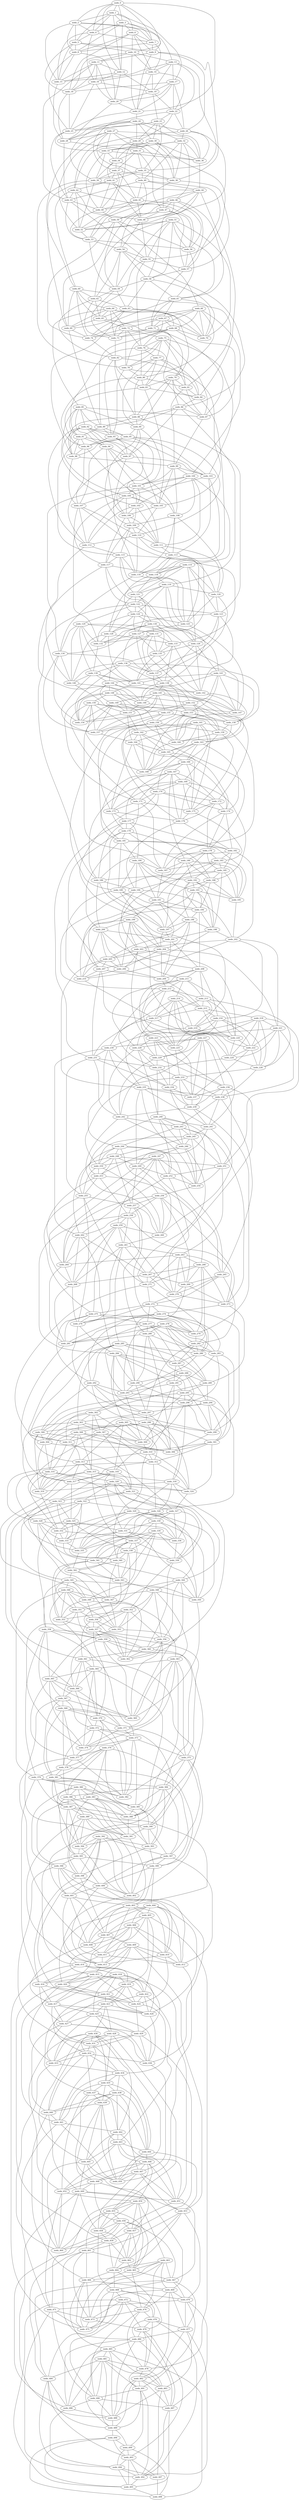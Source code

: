graph gen_BarabasiAlbert_500 {
 nodo_0;
 nodo_1;
 nodo_2;
 nodo_3;
 nodo_4;
 nodo_5;
 nodo_6;
 nodo_7;
 nodo_8;
 nodo_9;
 nodo_10;
 nodo_11;
 nodo_12;
 nodo_13;
 nodo_14;
 nodo_15;
 nodo_16;
 nodo_17;
 nodo_18;
 nodo_19;
 nodo_20;
 nodo_21;
 nodo_22;
 nodo_23;
 nodo_24;
 nodo_25;
 nodo_26;
 nodo_27;
 nodo_28;
 nodo_29;
 nodo_30;
 nodo_31;
 nodo_32;
 nodo_33;
 nodo_34;
 nodo_35;
 nodo_36;
 nodo_37;
 nodo_38;
 nodo_39;
 nodo_40;
 nodo_41;
 nodo_42;
 nodo_43;
 nodo_44;
 nodo_45;
 nodo_46;
 nodo_47;
 nodo_48;
 nodo_49;
 nodo_50;
 nodo_51;
 nodo_52;
 nodo_53;
 nodo_54;
 nodo_55;
 nodo_56;
 nodo_57;
 nodo_58;
 nodo_59;
 nodo_60;
 nodo_61;
 nodo_62;
 nodo_63;
 nodo_64;
 nodo_65;
 nodo_66;
 nodo_67;
 nodo_68;
 nodo_69;
 nodo_70;
 nodo_71;
 nodo_72;
 nodo_73;
 nodo_74;
 nodo_75;
 nodo_76;
 nodo_77;
 nodo_78;
 nodo_79;
 nodo_80;
 nodo_81;
 nodo_82;
 nodo_83;
 nodo_84;
 nodo_85;
 nodo_86;
 nodo_87;
 nodo_88;
 nodo_89;
 nodo_90;
 nodo_91;
 nodo_92;
 nodo_93;
 nodo_94;
 nodo_95;
 nodo_96;
 nodo_97;
 nodo_98;
 nodo_99;
 nodo_100;
 nodo_101;
 nodo_102;
 nodo_103;
 nodo_104;
 nodo_105;
 nodo_106;
 nodo_107;
 nodo_108;
 nodo_109;
 nodo_110;
 nodo_111;
 nodo_112;
 nodo_113;
 nodo_114;
 nodo_115;
 nodo_116;
 nodo_117;
 nodo_118;
 nodo_119;
 nodo_120;
 nodo_121;
 nodo_122;
 nodo_123;
 nodo_124;
 nodo_125;
 nodo_126;
 nodo_127;
 nodo_128;
 nodo_129;
 nodo_130;
 nodo_131;
 nodo_132;
 nodo_133;
 nodo_134;
 nodo_135;
 nodo_136;
 nodo_137;
 nodo_138;
 nodo_139;
 nodo_140;
 nodo_141;
 nodo_142;
 nodo_143;
 nodo_144;
 nodo_145;
 nodo_146;
 nodo_147;
 nodo_148;
 nodo_149;
 nodo_150;
 nodo_151;
 nodo_152;
 nodo_153;
 nodo_154;
 nodo_155;
 nodo_156;
 nodo_157;
 nodo_158;
 nodo_159;
 nodo_160;
 nodo_161;
 nodo_162;
 nodo_163;
 nodo_164;
 nodo_165;
 nodo_166;
 nodo_167;
 nodo_168;
 nodo_169;
 nodo_170;
 nodo_171;
 nodo_172;
 nodo_173;
 nodo_174;
 nodo_175;
 nodo_176;
 nodo_177;
 nodo_178;
 nodo_179;
 nodo_180;
 nodo_181;
 nodo_182;
 nodo_183;
 nodo_184;
 nodo_185;
 nodo_186;
 nodo_187;
 nodo_188;
 nodo_189;
 nodo_190;
 nodo_191;
 nodo_192;
 nodo_193;
 nodo_194;
 nodo_195;
 nodo_196;
 nodo_197;
 nodo_198;
 nodo_199;
 nodo_200;
 nodo_201;
 nodo_202;
 nodo_203;
 nodo_204;
 nodo_205;
 nodo_206;
 nodo_207;
 nodo_208;
 nodo_209;
 nodo_210;
 nodo_211;
 nodo_212;
 nodo_213;
 nodo_214;
 nodo_215;
 nodo_216;
 nodo_217;
 nodo_218;
 nodo_219;
 nodo_220;
 nodo_221;
 nodo_222;
 nodo_223;
 nodo_224;
 nodo_225;
 nodo_226;
 nodo_227;
 nodo_228;
 nodo_229;
 nodo_230;
 nodo_231;
 nodo_232;
 nodo_233;
 nodo_234;
 nodo_235;
 nodo_236;
 nodo_237;
 nodo_238;
 nodo_239;
 nodo_240;
 nodo_241;
 nodo_242;
 nodo_243;
 nodo_244;
 nodo_245;
 nodo_246;
 nodo_247;
 nodo_248;
 nodo_249;
 nodo_250;
 nodo_251;
 nodo_252;
 nodo_253;
 nodo_254;
 nodo_255;
 nodo_256;
 nodo_257;
 nodo_258;
 nodo_259;
 nodo_260;
 nodo_261;
 nodo_262;
 nodo_263;
 nodo_264;
 nodo_265;
 nodo_266;
 nodo_267;
 nodo_268;
 nodo_269;
 nodo_270;
 nodo_271;
 nodo_272;
 nodo_273;
 nodo_274;
 nodo_275;
 nodo_276;
 nodo_277;
 nodo_278;
 nodo_279;
 nodo_280;
 nodo_281;
 nodo_282;
 nodo_283;
 nodo_284;
 nodo_285;
 nodo_286;
 nodo_287;
 nodo_288;
 nodo_289;
 nodo_290;
 nodo_291;
 nodo_292;
 nodo_293;
 nodo_294;
 nodo_295;
 nodo_296;
 nodo_297;
 nodo_298;
 nodo_299;
 nodo_300;
 nodo_301;
 nodo_302;
 nodo_303;
 nodo_304;
 nodo_305;
 nodo_306;
 nodo_307;
 nodo_308;
 nodo_309;
 nodo_310;
 nodo_311;
 nodo_312;
 nodo_313;
 nodo_314;
 nodo_315;
 nodo_316;
 nodo_317;
 nodo_318;
 nodo_319;
 nodo_320;
 nodo_321;
 nodo_322;
 nodo_323;
 nodo_324;
 nodo_325;
 nodo_326;
 nodo_327;
 nodo_328;
 nodo_329;
 nodo_330;
 nodo_331;
 nodo_332;
 nodo_333;
 nodo_334;
 nodo_335;
 nodo_336;
 nodo_337;
 nodo_338;
 nodo_339;
 nodo_340;
 nodo_341;
 nodo_342;
 nodo_343;
 nodo_344;
 nodo_345;
 nodo_346;
 nodo_347;
 nodo_348;
 nodo_349;
 nodo_350;
 nodo_351;
 nodo_352;
 nodo_353;
 nodo_354;
 nodo_355;
 nodo_356;
 nodo_357;
 nodo_358;
 nodo_359;
 nodo_360;
 nodo_361;
 nodo_362;
 nodo_363;
 nodo_364;
 nodo_365;
 nodo_366;
 nodo_367;
 nodo_368;
 nodo_369;
 nodo_370;
 nodo_371;
 nodo_372;
 nodo_373;
 nodo_374;
 nodo_375;
 nodo_376;
 nodo_377;
 nodo_378;
 nodo_379;
 nodo_380;
 nodo_381;
 nodo_382;
 nodo_383;
 nodo_384;
 nodo_385;
 nodo_386;
 nodo_387;
 nodo_388;
 nodo_389;
 nodo_390;
 nodo_391;
 nodo_392;
 nodo_393;
 nodo_394;
 nodo_395;
 nodo_396;
 nodo_397;
 nodo_398;
 nodo_399;
 nodo_400;
 nodo_401;
 nodo_402;
 nodo_403;
 nodo_404;
 nodo_405;
 nodo_406;
 nodo_407;
 nodo_408;
 nodo_409;
 nodo_410;
 nodo_411;
 nodo_412;
 nodo_413;
 nodo_414;
 nodo_415;
 nodo_416;
 nodo_417;
 nodo_418;
 nodo_419;
 nodo_420;
 nodo_421;
 nodo_422;
 nodo_423;
 nodo_424;
 nodo_425;
 nodo_426;
 nodo_427;
 nodo_428;
 nodo_429;
 nodo_430;
 nodo_431;
 nodo_432;
 nodo_433;
 nodo_434;
 nodo_435;
 nodo_436;
 nodo_437;
 nodo_438;
 nodo_439;
 nodo_440;
 nodo_441;
 nodo_442;
 nodo_443;
 nodo_444;
 nodo_445;
 nodo_446;
 nodo_447;
 nodo_448;
 nodo_449;
 nodo_450;
 nodo_451;
 nodo_452;
 nodo_453;
 nodo_454;
 nodo_455;
 nodo_456;
 nodo_457;
 nodo_458;
 nodo_459;
 nodo_460;
 nodo_461;
 nodo_462;
 nodo_463;
 nodo_464;
 nodo_465;
 nodo_466;
 nodo_467;
 nodo_468;
 nodo_469;
 nodo_470;
 nodo_471;
 nodo_472;
 nodo_473;
 nodo_474;
 nodo_475;
 nodo_476;
 nodo_477;
 nodo_478;
 nodo_479;
 nodo_480;
 nodo_481;
 nodo_482;
 nodo_483;
 nodo_484;
 nodo_485;
 nodo_486;
 nodo_487;
 nodo_488;
 nodo_489;
 nodo_490;
 nodo_491;
 nodo_492;
 nodo_493;
 nodo_494;
 nodo_495;
 nodo_496;
 nodo_497;
 nodo_498;
 nodo_499;
  nodo_294 -- nodo_326;
  nodo_256 -- nodo_269;
  nodo_368 -- nodo_370;
  nodo_433 -- nodo_460;
  nodo_368 -- nodo_371;
  nodo_256 -- nodo_264;
  nodo_312 -- nodo_317;
  nodo_27 -- nodo_52;
  nodo_256 -- nodo_260;
  nodo_368 -- nodo_377;
  nodo_368 -- nodo_378;
  nodo_84 -- nodo_86;
  nodo_39 -- nodo_44;
  nodo_144 -- nodo_154;
  nodo_200 -- nodo_201;
  nodo_160 -- nodo_168;
  nodo_200 -- nodo_205;
  nodo_200 -- nodo_206;
  nodo_200 -- nodo_208;
  nodo_368 -- nodo_381;
  nodo_424 -- nodo_429;
  nodo_27 -- nodo_60;
  nodo_256 -- nodo_273;
  nodo_144 -- nodo_163;
  nodo_408 -- nodo_417;
  nodo_408 -- nodo_411;
  nodo_27 -- nodo_33;
  nodo_294 -- nodo_300;
  nodo_27 -- nodo_36;
  nodo_153 -- nodo_181;
  nodo_294 -- nodo_301;
  nodo_135 -- nodo_136;
  nodo_496 -- nodo_498;
  nodo_496 -- nodo_499;
  nodo_496 -- nodo_493;
  nodo_496 -- nodo_495;
  nodo_424 -- nodo_434;
  nodo_27 -- nodo_29;
  nodo_27 -- nodo_28;
  nodo_272 -- nodo_277;
  nodo_272 -- nodo_275;
  nodo_272 -- nodo_276;
  nodo_272 -- nodo_274;
  nodo_27 -- nodo_47;
  nodo_368 -- nodo_369;
  nodo_377 -- nodo_382;
  nodo_27 -- nodo_40;
  nodo_144 -- nodo_148;
  nodo_144 -- nodo_146;
  nodo_200 -- nodo_210;
  nodo_285 -- nodo_303;
  nodo_144 -- nodo_149;
  nodo_153 -- nodo_168;
  nodo_417 -- nodo_427;
  nodo_52 -- nodo_53;
  nodo_377 -- nodo_378;
  nodo_489 -- nodo_485;
  nodo_417 -- nodo_425;
  nodo_417 -- nodo_426;
  nodo_415 -- nodo_416;
  nodo_415 -- nodo_417;
  nodo_305 -- nodo_316;
  nodo_15 -- nodo_28;
  nodo_305 -- nodo_312;
  nodo_305 -- nodo_313;
  nodo_151 -- nodo_162;
  nodo_151 -- nodo_164;
  nodo_330 -- nodo_350;
  nodo_263 -- nodo_271;
  nodo_135 -- nodo_142;
  nodo_263 -- nodo_270;
  nodo_135 -- nodo_141;
  nodo_433 -- nodo_434;
  nodo_263 -- nodo_269;
  nodo_305 -- nodo_324;
  nodo_330 -- nodo_341;
  nodo_384 -- nodo_397;
  nodo_263 -- nodo_266;
  nodo_440 -- nodo_466;
  nodo_263 -- nodo_265;
  nodo_263 -- nodo_264;
  nodo_417 -- nodo_431;
  nodo_96 -- nodo_98;
  nodo_151 -- nodo_154;
  nodo_99 -- nodo_101;
  nodo_99 -- nodo_100;
  nodo_128 -- nodo_140;
  nodo_274 -- nodo_292;
  nodo_128 -- nodo_141;
  nodo_99 -- nodo_105;
  nodo_99 -- nodo_103;
  nodo_384 -- nodo_393;
  nodo_99 -- nodo_108;
  nodo_384 -- nodo_394;
  nodo_397 -- nodo_400;
  nodo_384 -- nodo_386;
  nodo_384 -- nodo_385;
  nodo_292 -- nodo_300;
  nodo_274 -- nodo_286;
  nodo_391 -- nodo_394;
  nodo_397 -- nodo_402;
  nodo_489 -- nodo_491;
  nodo_1 -- nodo_17;
  nodo_256 -- nodo_258;
  nodo_256 -- nodo_257;
  nodo_489 -- nodo_496;
  nodo_64 -- nodo_70;
  nodo_305 -- nodo_309;
  nodo_489 -- nodo_499;
  nodo_305 -- nodo_308;
  nodo_312 -- nodo_328;
  nodo_312 -- nodo_326;
  nodo_128 -- nodo_132;
  nodo_128 -- nodo_133;
  nodo_182 -- nodo_202;
  nodo_312 -- nodo_324;
  nodo_64 -- nodo_72;
  nodo_64 -- nodo_73;
  nodo_305 -- nodo_306;
  nodo_64 -- nodo_68;
  nodo_64 -- nodo_65;
  nodo_397 -- nodo_412;
  nodo_440 -- nodo_441;
  nodo_64 -- nodo_69;
  nodo_1 -- nodo_12;
  nodo_440 -- nodo_449;
  nodo_202 -- nodo_216;
  nodo_97 -- nodo_116;
  nodo_162 -- nodo_168;
  nodo_97 -- nodo_112;
  nodo_202 -- nodo_210;
  nodo_180 -- nodo_211;
  nodo_117 -- nodo_118;
  nodo_254 -- nodo_256;
  nodo_162 -- nodo_176;
  nodo_274 -- nodo_281;
  nodo_498 -- nodo_499;
  nodo_310 -- nodo_313;
  nodo_97 -- nodo_103;
  nodo_274 -- nodo_283;
  nodo_202 -- nodo_221;
  nodo_310 -- nodo_312;
  nodo_431 -- nodo_441;
  nodo_20 -- nodo_28;
  nodo_59 -- nodo_62;
  nodo_146 -- nodo_151;
  nodo_20 -- nodo_21;
  nodo_92 -- nodo_95;
  nodo_92 -- nodo_94;
  nodo_92 -- nodo_93;
  nodo_274 -- nodo_276;
  nodo_162 -- nodo_165;
  nodo_59 -- nodo_63;
  nodo_92 -- nodo_98;
  nodo_162 -- nodo_164;
  nodo_274 -- nodo_279;
  nodo_249 -- nodo_252;
  nodo_296 -- nodo_318;
  nodo_249 -- nodo_257;
  nodo_375 -- nodo_384;
  nodo_330 -- nodo_334;
  nodo_59 -- nodo_73;
  nodo_330 -- nodo_336;
  nodo_290 -- nodo_296;
  nodo_290 -- nodo_297;
  nodo_330 -- nodo_331;
  nodo_146 -- nodo_147;
  nodo_290 -- nodo_293;
  nodo_162 -- nodo_178;
  nodo_202 -- nodo_203;
  nodo_249 -- nodo_260;
  nodo_426 -- nodo_436;
  nodo_296 -- nodo_309;
  nodo_375 -- nodo_397;
  nodo_249 -- nodo_268;
  nodo_211 -- nodo_220;
  nodo_60 -- nodo_62;
  nodo_60 -- nodo_64;
  nodo_60 -- nodo_65;
  nodo_19 -- nodo_23;
  nodo_133 -- nodo_135;
  nodo_19 -- nodo_20;
  nodo_60 -- nodo_69;
  nodo_211 -- nodo_228;
  nodo_19 -- nodo_22;
  nodo_133 -- nodo_138;
  nodo_211 -- nodo_225;
  nodo_247 -- nodo_264;
  nodo_247 -- nodo_265;
  nodo_153 -- nodo_160;
  nodo_310 -- nodo_340;
  nodo_60 -- nodo_81;
  nodo_60 -- nodo_74;
  nodo_133 -- nodo_142;
  nodo_133 -- nodo_141;
  nodo_303 -- nodo_319;
  nodo_153 -- nodo_158;
  nodo_153 -- nodo_159;
  nodo_395 -- nodo_414;
  nodo_419 -- nodo_421;
  nodo_247 -- nodo_254;
  nodo_419 -- nodo_422;
  nodo_419 -- nodo_423;
  nodo_247 -- nodo_252;
  nodo_419 -- nodo_424;
  nodo_247 -- nodo_250;
  nodo_419 -- nodo_427;
  nodo_247 -- nodo_259;
  nodo_39 -- nodo_78;
  nodo_375 -- nodo_382;
  nodo_40 -- nodo_57;
  nodo_283 -- nodo_291;
  nodo_283 -- nodo_296;
  nodo_395 -- nodo_400;
  nodo_126 -- nodo_135;
  nodo_283 -- nodo_299;
  nodo_431 -- nodo_434;
  nodo_310 -- nodo_324;
  nodo_40 -- nodo_50;
  nodo_247 -- nodo_249;
  nodo_119 -- nodo_138;
  nodo_431 -- nodo_432;
  nodo_40 -- nodo_45;
  nodo_276 -- nodo_297;
  nodo_332 -- nodo_342;
  nodo_40 -- nodo_43;
  nodo_40 -- nodo_44;
  nodo_72 -- nodo_78;
  nodo_72 -- nodo_76;
  nodo_155 -- nodo_189;
  nodo_72 -- nodo_75;
  nodo_72 -- nodo_74;
  nodo_469 -- nodo_482;
  nodo_72 -- nodo_73;
  nodo_126 -- nodo_141;
  nodo_126 -- nodo_142;
  nodo_126 -- nodo_143;
  nodo_303 -- nodo_304;
  nodo_119 -- nodo_124;
  nodo_303 -- nodo_307;
  nodo_303 -- nodo_306;
  nodo_469 -- nodo_474;
  nodo_469 -- nodo_475;
  nodo_119 -- nodo_125;
  nodo_303 -- nodo_308;
  nodo_119 -- nodo_120;
  nodo_469 -- nodo_477;
  nodo_119 -- nodo_122;
  nodo_119 -- nodo_121;
  nodo_276 -- nodo_284;
  nodo_39 -- nodo_52;
  nodo_469 -- nodo_470;
  nodo_164 -- nodo_174;
  nodo_164 -- nodo_173;
  nodo_67 -- nodo_70;
  nodo_428 -- nodo_436;
  nodo_428 -- nodo_435;
  nodo_67 -- nodo_74;
  nodo_67 -- nodo_72;
  nodo_95 -- nodo_103;
  nodo_67 -- nodo_71;
  nodo_95 -- nodo_102;
  nodo_67 -- nodo_78;
  nodo_348 -- nodo_355;
  nodo_348 -- nodo_352;
  nodo_67 -- nodo_68;
  nodo_348 -- nodo_356;
  nodo_428 -- nodo_431;
  nodo_164 -- nodo_168;
  nodo_348 -- nodo_350;
  nodo_164 -- nodo_165;
  nodo_444 -- nodo_446;
  nodo_196 -- nodo_197;
  nodo_196 -- nodo_198;
  nodo_428 -- nodo_445;
  nodo_124 -- nodo_132;
  nodo_364 -- nodo_365;
  nodo_364 -- nodo_366;
  nodo_124 -- nodo_130;
  nodo_485 -- nodo_498;
  nodo_348 -- nodo_363;
  nodo_364 -- nodo_370;
  nodo_11 -- nodo_43;
  nodo_95 -- nodo_110;
  nodo_332 -- nodo_333;
  nodo_332 -- nodo_336;
  nodo_428 -- nodo_440;
  nodo_289 -- nodo_302;
  nodo_124 -- nodo_125;
  nodo_124 -- nodo_127;
  nodo_124 -- nodo_128;
  nodo_325 -- nodo_358;
  nodo_485 -- nodo_483;
  nodo_444 -- nodo_450;
  nodo_485 -- nodo_488;
  nodo_364 -- nodo_374;
  nodo_485 -- nodo_486;
  nodo_444 -- nodo_453;
  nodo_79 -- nodo_81;
  nodo_79 -- nodo_86;
  nodo_79 -- nodo_83;
  nodo_79 -- nodo_84;
  nodo_79 -- nodo_88;
  nodo_5 -- nodo_18;
  nodo_11 -- nodo_15;
  nodo_364 -- nodo_388;
  nodo_11 -- nodo_12;
  nodo_348 -- nodo_349;
  nodo_11 -- nodo_18;
  nodo_11 -- nodo_16;
  nodo_5 -- nodo_10;
  nodo_485 -- nodo_481;
  nodo_5 -- nodo_15;
  nodo_11 -- nodo_20;
  nodo_323 -- nodo_325;
  nodo_380 -- nodo_396;
  nodo_213 -- nodo_226;
  nodo_379 -- nodo_382;
  nodo_379 -- nodo_380;
  nodo_380 -- nodo_394;
  nodo_245 -- nodo_251;
  nodo_213 -- nodo_220;
  nodo_380 -- nodo_391;
  nodo_80 -- nodo_88;
  nodo_245 -- nodo_250;
  nodo_80 -- nodo_81;
  nodo_80 -- nodo_83;
  nodo_245 -- nodo_254;
  nodo_379 -- nodo_387;
  nodo_211 -- nodo_213;
  nodo_227 -- nodo_242;
  nodo_43 -- nodo_55;
  nodo_211 -- nodo_212;
  nodo_211 -- nodo_214;
  nodo_227 -- nodo_241;
  nodo_339 -- nodo_352;
  nodo_380 -- nodo_386;
  nodo_285 -- nodo_293;
  nodo_380 -- nodo_385;
  nodo_379 -- nodo_393;
  nodo_380 -- nodo_382;
  nodo_285 -- nodo_292;
  nodo_186 -- nodo_200;
  nodo_380 -- nodo_383;
  nodo_43 -- nodo_53;
  nodo_106 -- nodo_109;
  nodo_227 -- nodo_239;
  nodo_5 -- nodo_8;
  nodo_5 -- nodo_9;
  nodo_43 -- nodo_49;
  nodo_227 -- nodo_236;
  nodo_227 -- nodo_237;
  nodo_79 -- nodo_90;
  nodo_227 -- nodo_230;
  nodo_285 -- nodo_287;
  nodo_285 -- nodo_286;
  nodo_285 -- nodo_289;
  nodo_180 -- nodo_192;
  nodo_180 -- nodo_195;
  nodo_139 -- nodo_157;
  nodo_227 -- nodo_228;
  nodo_323 -- nodo_342;
  nodo_227 -- nodo_229;
  nodo_334 -- nodo_350;
  nodo_178 -- nodo_180;
  nodo_106 -- nodo_117;
  nodo_178 -- nodo_183;
  nodo_411 -- nodo_414;
  nodo_411 -- nodo_413;
  nodo_411 -- nodo_412;
  nodo_106 -- nodo_111;
  nodo_395 -- nodo_396;
  nodo_428 -- nodo_455;
  nodo_395 -- nodo_399;
  nodo_139 -- nodo_142;
  nodo_245 -- nodo_248;
  nodo_139 -- nodo_141;
  nodo_31 -- nodo_47;
  nodo_139 -- nodo_140;
  nodo_245 -- nodo_246;
  nodo_323 -- nodo_333;
  nodo_334 -- nodo_347;
  nodo_80 -- nodo_96;
  nodo_180 -- nodo_188;
  nodo_334 -- nodo_343;
  nodo_180 -- nodo_187;
  nodo_139 -- nodo_144;
  nodo_339 -- nodo_360;
  nodo_334 -- nodo_338;
  nodo_366 -- nodo_367;
  nodo_334 -- nodo_337;
  nodo_323 -- nodo_366;
  nodo_194 -- nodo_198;
  nodo_194 -- nodo_196;
  nodo_458 -- nodo_459;
  nodo_334 -- nodo_336;
  nodo_166 -- nodo_181;
  nodo_334 -- nodo_335;
  nodo_258 -- nodo_273;
  nodo_122 -- nodo_130;
  nodo_47 -- nodo_59;
  nodo_166 -- nodo_176;
  nodo_166 -- nodo_174;
  nodo_471 -- nodo_475;
  nodo_75 -- nodo_87;
  nodo_471 -- nodo_473;
  nodo_137 -- nodo_138;
  nodo_47 -- nodo_57;
  nodo_47 -- nodo_56;
  nodo_258 -- nodo_261;
  nodo_47 -- nodo_54;
  nodo_258 -- nodo_262;
  nodo_243 -- nodo_273;
  nodo_47 -- nodo_48;
  nodo_87 -- nodo_99;
  nodo_229 -- nodo_232;
  nodo_229 -- nodo_236;
  nodo_309 -- nodo_310;
  nodo_213 -- nodo_219;
  nodo_213 -- nodo_217;
  nodo_213 -- nodo_215;
  nodo_337 -- nodo_339;
  nodo_337 -- nodo_338;
  nodo_366 -- nodo_371;
  nodo_366 -- nodo_372;
  nodo_93 -- nodo_106;
  nodo_415 -- nodo_429;
  nodo_258 -- nodo_284;
  nodo_93 -- nodo_103;
  nodo_229 -- nodo_242;
  nodo_415 -- nodo_420;
  nodo_122 -- nodo_123;
  nodo_122 -- nodo_124;
  nodo_415 -- nodo_422;
  nodo_415 -- nodo_424;
  nodo_270 -- nodo_273;
  nodo_122 -- nodo_129;
  nodo_270 -- nodo_272;
  nodo_166 -- nodo_168;
  nodo_166 -- nodo_167;
  nodo_287 -- nodo_291;
  nodo_337 -- nodo_349;
  nodo_243 -- nodo_246;
  nodo_35 -- nodo_38;
  nodo_243 -- nodo_244;
  nodo_35 -- nodo_39;
  nodo_243 -- nodo_245;
  nodo_108 -- nodo_109;
  nodo_337 -- nodo_340;
  nodo_35 -- nodo_40;
  nodo_35 -- nodo_41;
  nodo_307 -- nodo_321;
  nodo_307 -- nodo_323;
  nodo_350 -- nodo_369;
  nodo_287 -- nodo_289;
  nodo_287 -- nodo_288;
  nodo_272 -- nodo_299;
  nodo_337 -- nodo_342;
  nodo_337 -- nodo_341;
  nodo_1 -- nodo_2;
  nodo_1 -- nodo_3;
  nodo_55 -- nodo_57;
  nodo_1 -- nodo_4;
  nodo_1 -- nodo_5;
  nodo_1 -- nodo_6;
  nodo_321 -- nodo_322;
  nodo_321 -- nodo_323;
  nodo_215 -- nodo_220;
  nodo_442 -- nodo_450;
  nodo_442 -- nodo_451;
  nodo_122 -- nodo_186;
  nodo_413 -- nodo_415;
  nodo_307 -- nodo_312;
  nodo_307 -- nodo_311;
  nodo_55 -- nodo_65;
  nodo_23 -- nodo_30;
  nodo_321 -- nodo_339;
  nodo_487 -- nodo_495;
  nodo_442 -- nodo_445;
  nodo_258 -- nodo_259;
  nodo_487 -- nodo_492;
  nodo_442 -- nodo_443;
  nodo_307 -- nodo_309;
  nodo_108 -- nodo_120;
  nodo_23 -- nodo_25;
  nodo_55 -- nodo_76;
  nodo_23 -- nodo_29;
  nodo_23 -- nodo_28;
  nodo_471 -- nodo_492;
  nodo_137 -- nodo_156;
  nodo_471 -- nodo_490;
  nodo_321 -- nodo_344;
  nodo_108 -- nodo_116;
  nodo_243 -- nodo_254;
  nodo_108 -- nodo_113;
  nodo_23 -- nodo_36;
  nodo_23 -- nodo_35;
  nodo_399 -- nodo_400;
  nodo_399 -- nodo_403;
  nodo_458 -- nodo_468;
  nodo_393 -- nodo_398;
  nodo_9 -- nodo_11;
  nodo_393 -- nodo_399;
  nodo_399 -- nodo_404;
  nodo_458 -- nodo_462;
  nodo_189 -- nodo_204;
  nodo_481 -- nodo_490;
  nodo_176 -- nodo_190;
  nodo_197 -- nodo_201;
  nodo_197 -- nodo_204;
  nodo_9 -- nodo_26;
  nodo_120 -- nodo_123;
  nodo_481 -- nodo_486;
  nodo_481 -- nodo_489;
  nodo_224 -- nodo_232;
  nodo_216 -- nodo_235;
  nodo_120 -- nodo_125;
  nodo_328 -- nodo_341;
  nodo_9 -- nodo_21;
  nodo_328 -- nodo_336;
  nodo_73 -- nodo_82;
  nodo_207 -- nodo_209;
  nodo_216 -- nodo_229;
  nodo_28 -- nodo_31;
  nodo_481 -- nodo_483;
  nodo_481 -- nodo_484;
  nodo_9 -- nodo_38;
  nodo_481 -- nodo_478;
  nodo_216 -- nodo_222;
  nodo_216 -- nodo_226;
  nodo_328 -- nodo_333;
  nodo_328 -- nodo_332;
  nodo_16 -- nodo_18;
  nodo_16 -- nodo_19;
  nodo_16 -- nodo_25;
  nodo_16 -- nodo_20;
  nodo_207 -- nodo_210;
  nodo_352 -- nodo_354;
  nodo_233 -- nodo_250;
  nodo_352 -- nodo_353;
  nodo_112 -- nodo_140;
  nodo_352 -- nodo_357;
  nodo_352 -- nodo_356;
  nodo_352 -- nodo_355;
  nodo_457 -- nodo_462;
  nodo_449 -- nodo_488;
  nodo_457 -- nodo_465;
  nodo_457 -- nodo_464;
  nodo_120 -- nodo_137;
  nodo_224 -- nodo_226;
  nodo_207 -- nodo_224;
  nodo_185 -- nodo_190;
  nodo_449 -- nodo_451;
  nodo_375 -- nodo_402;
  nodo_185 -- nodo_198;
  nodo_185 -- nodo_195;
  nodo_295 -- nodo_296;
  nodo_233 -- nodo_237;
  nodo_233 -- nodo_239;
  nodo_233 -- nodo_238;
  nodo_289 -- nodo_295;
  nodo_185 -- nodo_188;
  nodo_289 -- nodo_294;
  nodo_490 -- nodo_488;
  nodo_207 -- nodo_231;
  nodo_345 -- nodo_346;
  nodo_345 -- nodo_347;
  nodo_345 -- nodo_349;
  nodo_449 -- nodo_458;
  nodo_233 -- nodo_234;
  nodo_455 -- nodo_456;
  nodo_449 -- nodo_460;
  nodo_455 -- nodo_458;
  nodo_185 -- nodo_186;
  nodo_85 -- nodo_89;
  nodo_85 -- nodo_87;
  nodo_241 -- nodo_245;
  nodo_85 -- nodo_94;
  nodo_295 -- nodo_299;
  nodo_85 -- nodo_91;
  nodo_85 -- nodo_92;
  nodo_400 -- nodo_413;
  nodo_85 -- nodo_90;
  nodo_400 -- nodo_412;
  nodo_352 -- nodo_362;
  nodo_449 -- nodo_469;
  nodo_90 -- nodo_109;
  nodo_216 -- nodo_219;
  nodo_48 -- nodo_55;
  nodo_48 -- nodo_54;
  nodo_84 -- nodo_118;
  nodo_241 -- nodo_260;
  nodo_271 -- nodo_311;
  nodo_241 -- nodo_253;
  nodo_400 -- nodo_402;
  nodo_400 -- nodo_401;
  nodo_90 -- nodo_101;
  nodo_53 -- nodo_56;
  nodo_191 -- nodo_194;
  nodo_53 -- nodo_54;
  nodo_53 -- nodo_59;
  nodo_490 -- nodo_486;
  nodo_490 -- nodo_487;
  nodo_191 -- nodo_196;
  nodo_278 -- nodo_281;
  nodo_278 -- nodo_280;
  nodo_191 -- nodo_199;
  nodo_112 -- nodo_115;
  nodo_345 -- nodo_350;
  nodo_345 -- nodo_353;
  nodo_438 -- nodo_439;
  nodo_473 -- nodo_475;
  nodo_278 -- nodo_279;
  nodo_345 -- nodo_358;
  nodo_328 -- nodo_355;
  nodo_473 -- nodo_479;
  nodo_326 -- nodo_339;
  nodo_81 -- nodo_99;
  nodo_174 -- nodo_187;
  nodo_483 -- nodo_497;
  nodo_174 -- nodo_182;
  nodo_178 -- nodo_197;
  nodo_278 -- nodo_283;
  nodo_278 -- nodo_282;
  nodo_278 -- nodo_289;
  nodo_174 -- nodo_178;
  nodo_278 -- nodo_286;
  nodo_110 -- nodo_116;
  nodo_326 -- nodo_335;
  nodo_110 -- nodo_113;
  nodo_110 -- nodo_112;
  nodo_326 -- nodo_331;
  nodo_110 -- nodo_111;
  nodo_326 -- nodo_330;
  nodo_226 -- nodo_238;
  nodo_226 -- nodo_233;
  nodo_81 -- nodo_87;
  nodo_178 -- nodo_189;
  nodo_178 -- nodo_185;
  nodo_81 -- nodo_84;
  nodo_354 -- nodo_356;
  nodo_41 -- nodo_69;
  nodo_354 -- nodo_355;
  nodo_278 -- nodo_293;
  nodo_280 -- nodo_306;
  nodo_105 -- nodo_106;
  nodo_218 -- nodo_251;
  nodo_354 -- nodo_357;
  nodo_455 -- nodo_465;
  nodo_218 -- nodo_226;
  nodo_455 -- nodo_460;
  nodo_2 -- nodo_15;
  nodo_82 -- nodo_105;
  nodo_455 -- nodo_461;
  nodo_105 -- nodo_110;
  nodo_402 -- nodo_414;
  nodo_93 -- nodo_97;
  nodo_218 -- nodo_224;
  nodo_410 -- nodo_412;
  nodo_93 -- nodo_96;
  nodo_218 -- nodo_225;
  nodo_218 -- nodo_222;
  nodo_410 -- nodo_413;
  nodo_231 -- nodo_242;
  nodo_218 -- nodo_221;
  nodo_483 -- nodo_488;
  nodo_483 -- nodo_487;
  nodo_41 -- nodo_48;
  nodo_131 -- nodo_147;
  nodo_41 -- nodo_49;
  nodo_41 -- nodo_42;
  nodo_41 -- nodo_45;
  nodo_131 -- nodo_144;
  nodo_231 -- nodo_255;
  nodo_218 -- nodo_230;
  nodo_183 -- nodo_185;
  nodo_447 -- nodo_448;
  nodo_183 -- nodo_187;
  nodo_347 -- nodo_355;
  nodo_347 -- nodo_351;
  nodo_297 -- nodo_298;
  nodo_360 -- nodo_384;
  nodo_131 -- nodo_137;
  nodo_269 -- nodo_290;
  nodo_131 -- nodo_135;
  nodo_131 -- nodo_132;
  nodo_131 -- nodo_133;
  nodo_183 -- nodo_195;
  nodo_269 -- nodo_273;
  nodo_347 -- nodo_362;
  nodo_183 -- nodo_192;
  nodo_183 -- nodo_191;
  nodo_269 -- nodo_270;
  nodo_397 -- nodo_399;
  nodo_103 -- nodo_118;
  nodo_231 -- nodo_234;
  nodo_410 -- nodo_424;
  nodo_103 -- nodo_113;
  nodo_231 -- nodo_232;
  nodo_28 -- nodo_43;
  nodo_148 -- nodo_156;
  nodo_148 -- nodo_154;
  nodo_148 -- nodo_152;
  nodo_148 -- nodo_150;
  nodo_61 -- nodo_70;
  nodo_148 -- nodo_151;
  nodo_61 -- nodo_71;
  nodo_360 -- nodo_362;
  nodo_360 -- nodo_361;
  nodo_61 -- nodo_67;
  nodo_354 -- nodo_361;
  nodo_103 -- nodo_104;
  nodo_75 -- nodo_103;
  nodo_319 -- nodo_332;
  nodo_189 -- nodo_210;
  nodo_176 -- nodo_182;
  nodo_195 -- nodo_202;
  nodo_61 -- nodo_74;
  nodo_447 -- nodo_450;
  nodo_447 -- nodo_453;
  nodo_447 -- nodo_451;
  nodo_447 -- nodo_458;
  nodo_404 -- nodo_408;
  nodo_172 -- nodo_174;
  nodo_56 -- nodo_57;
  nodo_172 -- nodo_175;
  nodo_172 -- nodo_176;
  nodo_404 -- nodo_406;
  nodo_172 -- nodo_178;
  nodo_404 -- nodo_405;
  nodo_148 -- nodo_171;
  nodo_453 -- nodo_470;
  nodo_388 -- nodo_391;
  nodo_56 -- nodo_61;
  nodo_140 -- nodo_151;
  nodo_261 -- nodo_285;
  nodo_252 -- nodo_262;
  nodo_453 -- nodo_464;
  nodo_453 -- nodo_462;
  nodo_453 -- nodo_461;
  nodo_394 -- nodo_402;
  nodo_373 -- nodo_385;
  nodo_421 -- nodo_432;
  nodo_252 -- nodo_254;
  nodo_44 -- nodo_58;
  nodo_341 -- nodo_351;
  nodo_220 -- nodo_222;
  nodo_341 -- nodo_353;
  nodo_300 -- nodo_306;
  nodo_140 -- nodo_146;
  nodo_300 -- nodo_304;
  nodo_220 -- nodo_224;
  nodo_261 -- nodo_276;
  nodo_404 -- nodo_426;
  nodo_44 -- nodo_53;
  nodo_468 -- nodo_484;
  nodo_477 -- nodo_480;
  nodo_477 -- nodo_482;
  nodo_44 -- nodo_46;
  nodo_477 -- nodo_483;
  nodo_44 -- nodo_48;
  nodo_116 -- nodo_125;
  nodo_421 -- nodo_426;
  nodo_261 -- nodo_268;
  nodo_300 -- nodo_319;
  nodo_261 -- nodo_267;
  nodo_341 -- nodo_343;
  nodo_341 -- nodo_344;
  nodo_101 -- nodo_134;
  nodo_421 -- nodo_423;
  nodo_404 -- nodo_420;
  nodo_421 -- nodo_424;
  nodo_300 -- nodo_313;
  nodo_315 -- nodo_318;
  nodo_468 -- nodo_476;
  nodo_315 -- nodo_319;
  nodo_468 -- nodo_475;
  nodo_68 -- nodo_70;
  nodo_261 -- nodo_263;
  nodo_68 -- nodo_73;
  nodo_468 -- nodo_472;
  nodo_6 -- nodo_7;
  nodo_468 -- nodo_470;
  nodo_6 -- nodo_8;
  nodo_68 -- nodo_76;
  nodo_6 -- nodo_9;
  nodo_477 -- nodo_492;
  nodo_235 -- nodo_238;
  nodo_404 -- nodo_410;
  nodo_116 -- nodo_134;
  nodo_205 -- nodo_235;
  nodo_404 -- nodo_412;
  nodo_155 -- nodo_156;
  nodo_155 -- nodo_157;
  nodo_155 -- nodo_158;
  nodo_235 -- nodo_237;
  nodo_155 -- nodo_159;
  nodo_317 -- nodo_335;
  nodo_32 -- nodo_46;
  nodo_68 -- nodo_89;
  nodo_68 -- nodo_87;
  nodo_267 -- nodo_271;
  nodo_235 -- nodo_241;
  nodo_235 -- nodo_249;
  nodo_317 -- nodo_324;
  nodo_32 -- nodo_38;
  nodo_88 -- nodo_123;
  nodo_32 -- nodo_36;
  nodo_32 -- nodo_33;
  nodo_32 -- nodo_34;
  nodo_189 -- nodo_197;
  nodo_235 -- nodo_254;
  nodo_157 -- nodo_164;
  nodo_32 -- nodo_40;
  nodo_317 -- nodo_325;
  nodo_205 -- nodo_210;
  nodo_291 -- nodo_295;
  nodo_297 -- nodo_318;
  nodo_205 -- nodo_206;
  nodo_205 -- nodo_207;
  nodo_6 -- nodo_18;
  nodo_291 -- nodo_293;
  nodo_252 -- nodo_270;
  nodo_373 -- nodo_382;
  nodo_189 -- nodo_194;
  nodo_373 -- nodo_376;
  nodo_6 -- nodo_10;
  nodo_356 -- nodo_371;
  nodo_373 -- nodo_374;
  nodo_373 -- nodo_375;
  nodo_6 -- nodo_14;
  nodo_193 -- nodo_207;
  nodo_297 -- nodo_303;
  nodo_267 -- nodo_270;
  nodo_101 -- nodo_104;
  nodo_356 -- nodo_360;
  nodo_462 -- nodo_465;
  nodo_101 -- nodo_108;
  nodo_462 -- nodo_464;
  nodo_356 -- nodo_362;
  nodo_267 -- nodo_268;
  nodo_356 -- nodo_369;
  nodo_267 -- nodo_269;
  nodo_451 -- nodo_459;
  nodo_101 -- nodo_102;
  nodo_438 -- nodo_442;
  nodo_406 -- nodo_412;
  nodo_438 -- nodo_444;
  nodo_358 -- nodo_368;
  nodo_299 -- nodo_306;
  nodo_358 -- nodo_365;
  nodo_438 -- nodo_440;
  nodo_358 -- nodo_360;
  nodo_64 -- nodo_85;
  nodo_392 -- nodo_401;
  nodo_392 -- nodo_402;
  nodo_222 -- nodo_224;
  nodo_451 -- nodo_467;
  nodo_142 -- nodo_147;
  nodo_438 -- nodo_447;
  nodo_406 -- nodo_411;
  nodo_222 -- nodo_226;
  nodo_406 -- nodo_410;
  nodo_466 -- nodo_469;
  nodo_358 -- nodo_379;
  nodo_358 -- nodo_373;
  nodo_114 -- nodo_123;
  nodo_114 -- nodo_121;
  nodo_114 -- nodo_120;
  nodo_36 -- nodo_44;
  nodo_386 -- nodo_389;
  nodo_386 -- nodo_387;
  nodo_386 -- nodo_388;
  nodo_114 -- nodo_128;
  nodo_406 -- nodo_420;
  nodo_434 -- nodo_438;
  nodo_114 -- nodo_126;
  nodo_434 -- nodo_435;
  nodo_250 -- nodo_260;
  nodo_438 -- nodo_460;
  nodo_479 -- nodo_493;
  nodo_191 -- nodo_201;
  nodo_466 -- nodo_475;
  nodo_466 -- nodo_473;
  nodo_494 -- nodo_492;
  nodo_392 -- nodo_421;
  nodo_386 -- nodo_395;
  nodo_129 -- nodo_140;
  nodo_129 -- nodo_141;
  nodo_250 -- nodo_255;
  nodo_76 -- nodo_91;
  nodo_24 -- nodo_39;
  nodo_237 -- nodo_239;
  nodo_170 -- nodo_177;
  nodo_209 -- nodo_212;
  nodo_76 -- nodo_77;
  nodo_129 -- nodo_139;
  nodo_170 -- nodo_174;
  nodo_250 -- nodo_253;
  nodo_406 -- nodo_408;
  nodo_2 -- nodo_4;
  nodo_406 -- nodo_407;
  nodo_479 -- nodo_487;
  nodo_2 -- nodo_5;
  nodo_379 -- nodo_416;
  nodo_466 -- nodo_485;
  nodo_2 -- nodo_7;
  nodo_170 -- nodo_171;
  nodo_2 -- nodo_8;
  nodo_170 -- nodo_172;
  nodo_2 -- nodo_9;
  nodo_479 -- nodo_480;
  nodo_494 -- nodo_495;
  nodo_494 -- nodo_497;
  nodo_494 -- nodo_499;
  nodo_129 -- nodo_133;
  nodo_76 -- nodo_80;
  nodo_129 -- nodo_134;
  nodo_129 -- nodo_131;
  nodo_129 -- nodo_132;
  nodo_142 -- nodo_158;
  nodo_209 -- nodo_215;
  nodo_76 -- nodo_87;
  nodo_222 -- nodo_237;
  nodo_313 -- nodo_319;
  nodo_88 -- nodo_90;
  nodo_265 -- nodo_270;
  nodo_265 -- nodo_272;
  nodo_88 -- nodo_98;
  nodo_88 -- nodo_89;
  nodo_265 -- nodo_269;
  nodo_313 -- nodo_315;
  nodo_315 -- nodo_321;
  nodo_313 -- nodo_317;
  nodo_313 -- nodo_316;
  nodo_24 -- nodo_30;
  nodo_24 -- nodo_32;
  nodo_492 -- nodo_495;
  nodo_492 -- nodo_491;
  nodo_24 -- nodo_26;
  nodo_24 -- nodo_25;
  nodo_24 -- nodo_28;
  nodo_377 -- nodo_408;
  nodo_464 -- nodo_479;
  nodo_24 -- nodo_29;
  nodo_315 -- nodo_337;
  nodo_343 -- nodo_348;
  nodo_315 -- nodo_349;
  nodo_12 -- nodo_15;
  nodo_371 -- nodo_374;
  nodo_12 -- nodo_16;
  nodo_371 -- nodo_375;
  nodo_371 -- nodo_373;
  nodo_12 -- nodo_19;
  nodo_159 -- nodo_160;
  nodo_464 -- nodo_466;
  nodo_12 -- nodo_20;
  nodo_159 -- nodo_166;
  nodo_114 -- nodo_118;
  nodo_464 -- nodo_468;
  nodo_114 -- nodo_116;
  nodo_343 -- nodo_357;
  nodo_358 -- nodo_359;
  nodo_284 -- nodo_305;
  nodo_187 -- nodo_191;
  nodo_265 -- nodo_282;
  nodo_86 -- nodo_119;
  nodo_293 -- nodo_294;
  nodo_44 -- nodo_84;
  nodo_390 -- nodo_401;
  nodo_159 -- nodo_175;
  nodo_436 -- nodo_447;
  nodo_264 -- nodo_268;
  nodo_304 -- nodo_314;
  nodo_50 -- nodo_74;
  nodo_152 -- nodo_159;
  nodo_152 -- nodo_158;
  nodo_152 -- nodo_155;
  nodo_248 -- nodo_262;
  nodo_136 -- nodo_158;
  nodo_152 -- nodo_160;
  nodo_416 -- nodo_427;
  nodo_416 -- nodo_424;
  nodo_136 -- nodo_154;
  nodo_304 -- nodo_317;
  nodo_441 -- nodo_450;
  nodo_376 -- nodo_381;
  nodo_320 -- nodo_321;
  nodo_320 -- nodo_322;
  nodo_320 -- nodo_323;
  nodo_320 -- nodo_324;
  nodo_409 -- nodo_453;
  nodo_17 -- nodo_18;
  nodo_320 -- nodo_329;
  nodo_17 -- nodo_19;
  nodo_62 -- nodo_73;
  nodo_248 -- nodo_250;
  nodo_17 -- nodo_26;
  nodo_62 -- nodo_63;
  nodo_152 -- nodo_154;
  nodo_248 -- nodo_251;
  nodo_62 -- nodo_65;
  nodo_248 -- nodo_253;
  nodo_17 -- nodo_21;
  nodo_17 -- nodo_22;
  nodo_190 -- nodo_212;
  nodo_376 -- nodo_378;
  nodo_17 -- nodo_20;
  nodo_376 -- nodo_377;
  nodo_488 -- nodo_489;
  nodo_136 -- nodo_140;
  nodo_248 -- nodo_257;
  nodo_320 -- nodo_336;
  nodo_62 -- nodo_82;
  nodo_273 -- nodo_289;
  nodo_277 -- nodo_304;
  nodo_398 -- nodo_416;
  nodo_392 -- nodo_397;
  nodo_127 -- nodo_132;
  nodo_392 -- nodo_398;
  nodo_392 -- nodo_395;
  nodo_392 -- nodo_393;
  nodo_392 -- nodo_394;
  nodo_389 -- nodo_402;
  nodo_127 -- nodo_137;
  nodo_248 -- nodo_249;
  nodo_432 -- nodo_437;
  nodo_127 -- nodo_135;
  nodo_432 -- nodo_436;
  nodo_98 -- nodo_107;
  nodo_127 -- nodo_136;
  nodo_432 -- nodo_434;
  nodo_432 -- nodo_433;
  nodo_49 -- nodo_53;
  nodo_398 -- nodo_400;
  nodo_49 -- nodo_50;
  nodo_398 -- nodo_407;
  nodo_264 -- nodo_281;
  nodo_441 -- nodo_442;
  nodo_304 -- nodo_306;
  nodo_145 -- nodo_163;
  nodo_201 -- nodo_208;
  nodo_201 -- nodo_209;
  nodo_273 -- nodo_274;
  nodo_201 -- nodo_203;
  nodo_255 -- nodo_257;
  nodo_257 -- nodo_260;
  nodo_367 -- nodo_368;
  nodo_367 -- nodo_369;
  nodo_145 -- nodo_155;
  nodo_239 -- nodo_279;
  nodo_385 -- nodo_388;
  nodo_423 -- nodo_428;
  nodo_145 -- nodo_157;
  nodo_181 -- nodo_200;
  nodo_409 -- nodo_417;
  nodo_145 -- nodo_151;
  nodo_257 -- nodo_280;
  nodo_409 -- nodo_412;
  nodo_37 -- nodo_49;
  nodo_409 -- nodo_411;
  nodo_409 -- nodo_410;
  nodo_409 -- nodo_416;
  nodo_409 -- nodo_413;
  nodo_311 -- nodo_313;
  nodo_257 -- nodo_279;
  nodo_311 -- nodo_314;
  nodo_385 -- nodo_393;
  nodo_74 -- nodo_82;
  nodo_423 -- nodo_425;
  nodo_423 -- nodo_426;
  nodo_293 -- nodo_309;
  nodo_385 -- nodo_390;
  nodo_495 -- nodo_493;
  nodo_280 -- nodo_281;
  nodo_145 -- nodo_146;
  nodo_145 -- nodo_147;
  nodo_239 -- nodo_242;
  nodo_239 -- nodo_241;
  nodo_37 -- nodo_39;
  nodo_37 -- nodo_38;
  nodo_134 -- nodo_137;
  nodo_280 -- nodo_288;
  nodo_86 -- nodo_89;
  nodo_145 -- nodo_149;
  nodo_86 -- nodo_88;
  nodo_286 -- nodo_301;
  nodo_86 -- nodo_87;
  nodo_280 -- nodo_283;
  nodo_86 -- nodo_97;
  nodo_37 -- nodo_41;
  nodo_378 -- nodo_399;
  nodo_434 -- nodo_441;
  nodo_37 -- nodo_45;
  nodo_367 -- nodo_381;
  nodo_423 -- nodo_430;
  nodo_434 -- nodo_444;
  nodo_423 -- nodo_437;
  nodo_441 -- nodo_471;
  nodo_280 -- nodo_290;
  nodo_416 -- nodo_417;
  nodo_367 -- nodo_372;
  nodo_378 -- nodo_381;
  nodo_495 -- nodo_498;
  nodo_378 -- nodo_386;
  nodo_302 -- nodo_309;
  nodo_134 -- nodo_154;
  nodo_302 -- nodo_307;
  nodo_134 -- nodo_157;
  nodo_42 -- nodo_52;
  nodo_210 -- nodo_217;
  nodo_42 -- nodo_48;
  nodo_42 -- nodo_43;
  nodo_262 -- nodo_264;
  nodo_246 -- nodo_254;
  nodo_302 -- nodo_303;
  nodo_302 -- nodo_304;
  nodo_134 -- nodo_140;
  nodo_374 -- nodo_377;
  nodo_396 -- nodo_431;
  nodo_383 -- nodo_398;
  nodo_30 -- nodo_55;
  nodo_262 -- nodo_268;
  nodo_262 -- nodo_267;
  nodo_418 -- nodo_420;
  nodo_418 -- nodo_421;
  nodo_396 -- nodo_436;
  nodo_418 -- nodo_425;
  nodo_418 -- nodo_422;
  nodo_396 -- nodo_401;
  nodo_30 -- nodo_42;
  nodo_383 -- nodo_388;
  nodo_82 -- nodo_88;
  nodo_387 -- nodo_403;
  nodo_82 -- nodo_83;
  nodo_29 -- nodo_52;
  nodo_418 -- nodo_451;
  nodo_82 -- nodo_93;
  nodo_311 -- nodo_327;
  nodo_383 -- nodo_396;
  nodo_255 -- nodo_276;
  nodo_383 -- nodo_393;
  nodo_255 -- nodo_275;
  nodo_383 -- nodo_391;
  nodo_30 -- nodo_36;
  nodo_255 -- nodo_271;
  nodo_30 -- nodo_38;
  nodo_396 -- nodo_410;
  nodo_118 -- nodo_124;
  nodo_331 -- nodo_350;
  nodo_30 -- nodo_31;
  nodo_118 -- nodo_121;
  nodo_30 -- nodo_33;
  nodo_418 -- nodo_441;
  nodo_262 -- nodo_290;
  nodo_246 -- nodo_247;
  nodo_430 -- nodo_435;
  nodo_246 -- nodo_249;
  nodo_275 -- nodo_292;
  nodo_383 -- nodo_385;
  nodo_302 -- nodo_311;
  nodo_430 -- nodo_433;
  nodo_430 -- nodo_432;
  nodo_302 -- nodo_315;
  nodo_430 -- nodo_431;
  nodo_253 -- nodo_255;
  nodo_29 -- nodo_34;
  nodo_253 -- nodo_258;
  nodo_29 -- nodo_38;
  nodo_161 -- nodo_165;
  nodo_161 -- nodo_164;
  nodo_275 -- nodo_276;
  nodo_275 -- nodo_277;
  nodo_29 -- nodo_31;
  nodo_275 -- nodo_279;
  nodo_161 -- nodo_163;
  nodo_161 -- nodo_162;
  nodo_125 -- nodo_147;
  nodo_275 -- nodo_281;
  nodo_425 -- nodo_427;
  nodo_118 -- nodo_119;
  nodo_425 -- nodo_429;
  nodo_425 -- nodo_428;
  nodo_288 -- nodo_302;
  nodo_161 -- nodo_170;
  nodo_331 -- nodo_335;
  nodo_331 -- nodo_333;
  nodo_161 -- nodo_175;
  nodo_331 -- nodo_336;
  nodo_203 -- nodo_223;
  nodo_432 -- nodo_440;
  nodo_161 -- nodo_169;
  nodo_3 -- nodo_12;
  nodo_3 -- nodo_13;
  nodo_389 -- nodo_413;
  nodo_203 -- nodo_220;
  nodo_96 -- nodo_105;
  nodo_96 -- nodo_107;
  nodo_50 -- nodo_52;
  nodo_50 -- nodo_56;
  nodo_161 -- nodo_187;
  nodo_282 -- nodo_297;
  nodo_295 -- nodo_300;
  nodo_125 -- nodo_127;
  nodo_295 -- nodo_301;
  nodo_376 -- nodo_386;
  nodo_418 -- nodo_419;
  nodo_497 -- nodo_493;
  nodo_295 -- nodo_307;
  nodo_376 -- nodo_383;
  nodo_497 -- nodo_498;
  nodo_376 -- nodo_385;
  nodo_425 -- nodo_433;
  nodo_425 -- nodo_436;
  nodo_50 -- nodo_69;
  nodo_50 -- nodo_66;
  nodo_282 -- nodo_283;
  nodo_132 -- nodo_139;
  nodo_282 -- nodo_287;
  nodo_282 -- nodo_286;
  nodo_203 -- nodo_206;
  nodo_203 -- nodo_205;
  nodo_376 -- nodo_399;
  nodo_94 -- nodo_97;
  nodo_212 -- nodo_225;
  nodo_244 -- nodo_248;
  nodo_324 -- nodo_327;
  nodo_212 -- nodo_230;
  nodo_33 -- nodo_49;
  nodo_396 -- nodo_398;
  nodo_89 -- nodo_91;
  nodo_89 -- nodo_93;
  nodo_89 -- nodo_95;
  nodo_284 -- nodo_287;
  nodo_7 -- nodo_8;
  nodo_284 -- nodo_297;
  nodo_7 -- nodo_9;
  nodo_284 -- nodo_295;
  nodo_284 -- nodo_291;
  nodo_284 -- nodo_290;
  nodo_414 -- nodo_475;
  nodo_33 -- nodo_39;
  nodo_107 -- nodo_120;
  nodo_33 -- nodo_36;
  nodo_179 -- nodo_181;
  nodo_179 -- nodo_180;
  nodo_33 -- nodo_34;
  nodo_181 -- nodo_195;
  nodo_381 -- nodo_382;
  nodo_381 -- nodo_387;
  nodo_381 -- nodo_384;
  nodo_244 -- nodo_265;
  nodo_170 -- nodo_219;
  nodo_333 -- nodo_340;
  nodo_181 -- nodo_189;
  nodo_57 -- nodo_58;
  nodo_107 -- nodo_110;
  nodo_107 -- nodo_112;
  nodo_181 -- nodo_184;
  nodo_181 -- nodo_182;
  nodo_470 -- nodo_487;
  nodo_381 -- nodo_391;
  nodo_470 -- nodo_491;
  nodo_429 -- nodo_457;
  nodo_244 -- nodo_255;
  nodo_244 -- nodo_256;
  nodo_90 -- nodo_97;
  nodo_107 -- nodo_117;
  nodo_244 -- nodo_250;
  nodo_90 -- nodo_95;
  nodo_244 -- nodo_252;
  nodo_94 -- nodo_101;
  nodo_349 -- nodo_369;
  nodo_427 -- nodo_433;
  nodo_163 -- nodo_170;
  nodo_163 -- nodo_174;
  nodo_163 -- nodo_166;
  nodo_57 -- nodo_71;
  nodo_163 -- nodo_168;
  nodo_123 -- nodo_137;
  nodo_94 -- nodo_107;
  nodo_179 -- nodo_197;
  nodo_427 -- nodo_436;
  nodo_94 -- nodo_108;
  nodo_21 -- nodo_24;
  nodo_21 -- nodo_25;
  nodo_484 -- nodo_494;
  nodo_94 -- nodo_106;
  nodo_430 -- nodo_442;
  nodo_349 -- nodo_353;
  nodo_349 -- nodo_354;
  nodo_427 -- nodo_440;
  nodo_390 -- nodo_391;
  nodo_390 -- nodo_393;
  nodo_412 -- nodo_450;
  nodo_163 -- nodo_165;
  nodo_390 -- nodo_397;
  nodo_499 -- nodo_493;
  nodo_333 -- nodo_335;
  nodo_228 -- nodo_229;
  nodo_430 -- nodo_452;
  nodo_445 -- nodo_449;
  nodo_430 -- nodo_450;
  nodo_123 -- nodo_142;
  nodo_179 -- nodo_188;
  nodo_228 -- nodo_232;
  nodo_69 -- nodo_74;
  nodo_230 -- nodo_244;
  nodo_445 -- nodo_450;
  nodo_338 -- nodo_339;
  nodo_246 -- nodo_271;
  nodo_445 -- nodo_457;
  nodo_228 -- nodo_242;
  nodo_484 -- nodo_493;
  nodo_69 -- nodo_89;
  nodo_212 -- nodo_213;
  nodo_212 -- nodo_215;
  nodo_212 -- nodo_217;
  nodo_228 -- nodo_240;
  nodo_230 -- nodo_262;
  nodo_445 -- nodo_460;
  nodo_123 -- nodo_128;
  nodo_123 -- nodo_126;
  nodo_484 -- nodo_489;
  nodo_427 -- nodo_429;
  nodo_484 -- nodo_486;
  nodo_109 -- nodo_110;
  nodo_242 -- nodo_243;
  nodo_109 -- nodo_111;
  nodo_242 -- nodo_246;
  nodo_25 -- nodo_33;
  nodo_199 -- nodo_210;
  nodo_199 -- nodo_219;
  nodo_286 -- nodo_287;
  nodo_150 -- nodo_155;
  nodo_338 -- nodo_354;
  nodo_351 -- nodo_374;
  nodo_150 -- nodo_154;
  nodo_378 -- nodo_379;
  nodo_214 -- nodo_222;
  nodo_214 -- nodo_225;
  nodo_286 -- nodo_293;
  nodo_214 -- nodo_224;
  nodo_109 -- nodo_115;
  nodo_414 -- nodo_418;
  nodo_363 -- nodo_388;
  nodo_109 -- nodo_117;
  nodo_414 -- nodo_416;
  nodo_414 -- nodo_419;
  nodo_199 -- nodo_200;
  nodo_25 -- nodo_43;
  nodo_199 -- nodo_201;
  nodo_199 -- nodo_203;
  nodo_3 -- nodo_4;
  nodo_150 -- nodo_162;
  nodo_3 -- nodo_6;
  nodo_3 -- nodo_7;
  nodo_3 -- nodo_8;
  nodo_199 -- nodo_204;
  nodo_338 -- nodo_343;
  nodo_199 -- nodo_206;
  nodo_338 -- nodo_340;
  nodo_338 -- nodo_341;
  nodo_7 -- nodo_14;
  nodo_322 -- nodo_328;
  nodo_150 -- nodo_157;
  nodo_322 -- nodo_325;
  nodo_322 -- nodo_326;
  nodo_214 -- nodo_231;
  nodo_363 -- nodo_375;
  nodo_443 -- nodo_451;
  nodo_363 -- nodo_374;
  nodo_443 -- nodo_452;
  nodo_363 -- nodo_371;
  nodo_65 -- nodo_72;
  nodo_138 -- nodo_145;
  nodo_443 -- nodo_446;
  nodo_65 -- nodo_69;
  nodo_443 -- nodo_444;
  nodo_138 -- nodo_146;
  nodo_443 -- nodo_445;
  nodo_13 -- nodo_35;
  nodo_363 -- nodo_369;
  nodo_363 -- nodo_364;
  nodo_65 -- nodo_79;
  nodo_257 -- nodo_258;
  nodo_322 -- nodo_345;
  nodo_394 -- nodo_395;
  nodo_138 -- nodo_152;
  nodo_335 -- nodo_342;
  nodo_242 -- nodo_260;
  nodo_138 -- nodo_153;
  nodo_322 -- nodo_340;
  nodo_77 -- nodo_78;
  nodo_459 -- nodo_460;
  nodo_291 -- nodo_310;
  nodo_193 -- nodo_194;
  nodo_457 -- nodo_459;
  nodo_193 -- nodo_195;
  nodo_193 -- nodo_197;
  nodo_193 -- nodo_198;
  nodo_459 -- nodo_461;
  nodo_470 -- nodo_477;
  nodo_165 -- nodo_175;
  nodo_459 -- nodo_462;
  nodo_459 -- nodo_464;
  nodo_259 -- nodo_275;
  nodo_472 -- nodo_490;
  nodo_259 -- nodo_270;
  nodo_77 -- nodo_80;
  nodo_77 -- nodo_81;
  nodo_77 -- nodo_84;
  nodo_77 -- nodo_83;
  nodo_291 -- nodo_309;
  nodo_13 -- nodo_17;
  nodo_13 -- nodo_15;
  nodo_13 -- nodo_14;
  nodo_429 -- nodo_431;
  nodo_472 -- nodo_495;
  nodo_13 -- nodo_19;
  nodo_259 -- nodo_264;
  nodo_470 -- nodo_471;
  nodo_259 -- nodo_261;
  nodo_365 -- nodo_369;
  nodo_259 -- nodo_260;
  nodo_429 -- nodo_433;
  nodo_13 -- nodo_22;
  nodo_429 -- nodo_436;
  nodo_486 -- nodo_494;
  nodo_259 -- nodo_268;
  nodo_365 -- nodo_366;
  nodo_365 -- nodo_367;
  nodo_322 -- nodo_361;
  nodo_308 -- nodo_309;
  nodo_308 -- nodo_311;
  nodo_308 -- nodo_310;
  nodo_150 -- nodo_171;
  nodo_150 -- nodo_172;
  nodo_271 -- nodo_286;
  nodo_308 -- nodo_319;
  nodo_136 -- nodo_139;
  nodo_150 -- nodo_168;
  nodo_308 -- nodo_315;
  nodo_308 -- nodo_314;
  nodo_136 -- nodo_138;
  nodo_136 -- nodo_137;
  nodo_365 -- nodo_374;
  nodo_92 -- nodo_112;
  nodo_365 -- nodo_377;
  nodo_486 -- nodo_488;
  nodo_92 -- nodo_105;
  nodo_121 -- nodo_122;
  nodo_121 -- nodo_126;
  nodo_121 -- nodo_127;
  nodo_45 -- nodo_56;
  nodo_165 -- nodo_168;
  nodo_45 -- nodo_53;
  nodo_121 -- nodo_128;
  nodo_271 -- nodo_272;
  nodo_214 -- nodo_219;
  nodo_165 -- nodo_166;
  nodo_214 -- nodo_215;
  nodo_214 -- nodo_217;
  nodo_45 -- nodo_48;
  nodo_45 -- nodo_49;
  nodo_77 -- nodo_90;
  nodo_336 -- nodo_339;
  nodo_414 -- nodo_426;
  nodo_92 -- nodo_104;
  nodo_296 -- nodo_299;
  nodo_104 -- nodo_132;
  nodo_288 -- nodo_294;
  nodo_184 -- nodo_189;
  nodo_344 -- nodo_348;
  nodo_288 -- nodo_296;
  nodo_448 -- nodo_453;
  nodo_448 -- nodo_452;
  nodo_232 -- nodo_234;
  nodo_232 -- nodo_233;
  nodo_448 -- nodo_456;
  nodo_184 -- nodo_193;
  nodo_184 -- nodo_192;
  nodo_192 -- nodo_193;
  nodo_192 -- nodo_194;
  nodo_361 -- nodo_390;
  nodo_192 -- nodo_198;
  nodo_192 -- nodo_195;
  nodo_192 -- nodo_196;
  nodo_95 -- nodo_96;
  nodo_240 -- nodo_241;
  nodo_95 -- nodo_98;
  nodo_184 -- nodo_191;
  nodo_184 -- nodo_190;
  nodo_240 -- nodo_246;
  nodo_51 -- nodo_55;
  nodo_51 -- nodo_52;
  nodo_240 -- nodo_243;
  nodo_51 -- nodo_58;
  nodo_51 -- nodo_59;
  nodo_51 -- nodo_56;
  nodo_456 -- nodo_458;
  nodo_456 -- nodo_457;
  nodo_184 -- nodo_187;
  nodo_83 -- nodo_105;
  nodo_51 -- nodo_61;
  nodo_240 -- nodo_253;
  nodo_51 -- nodo_62;
  nodo_240 -- nodo_252;
  nodo_240 -- nodo_251;
  nodo_344 -- nodo_362;
  nodo_361 -- nodo_364;
  nodo_361 -- nodo_367;
  nodo_361 -- nodo_366;
  nodo_215 -- nodo_217;
  nodo_215 -- nodo_216;
  nodo_353 -- nodo_364;
  nodo_91 -- nodo_115;
  nodo_38 -- nodo_57;
  nodo_361 -- nodo_370;
  nodo_215 -- nodo_218;
  nodo_51 -- nodo_70;
  nodo_344 -- nodo_350;
  nodo_344 -- nodo_351;
  nodo_175 -- nodo_176;
  nodo_111 -- nodo_113;
  nodo_472 -- nodo_476;
  nodo_472 -- nodo_475;
  nodo_344 -- nodo_356;
  nodo_472 -- nodo_474;
  nodo_472 -- nodo_473;
  nodo_472 -- nodo_479;
  nodo_288 -- nodo_289;
  nodo_38 -- nodo_45;
  nodo_448 -- nodo_449;
  nodo_288 -- nodo_290;
  nodo_288 -- nodo_291;
  nodo_329 -- nodo_350;
  nodo_175 -- nodo_183;
  nodo_480 -- nodo_488;
  nodo_26 -- nodo_42;
  nodo_223 -- nodo_234;
  nodo_480 -- nodo_487;
  nodo_0 -- nodo_12;
  nodo_327 -- nodo_343;
  nodo_439 -- nodo_448;
  nodo_63 -- nodo_70;
  nodo_439 -- nodo_445;
  nodo_223 -- nodo_236;
  nodo_63 -- nodo_65;
  nodo_439 -- nodo_440;
  nodo_198 -- nodo_201;
  nodo_198 -- nodo_202;
  nodo_63 -- nodo_69;
  nodo_439 -- nodo_443;
  nodo_0 -- nodo_10;
  nodo_198 -- nodo_207;
  nodo_279 -- nodo_282;
  nodo_113 -- nodo_125;
  nodo_26 -- nodo_52;
  nodo_113 -- nodo_127;
  nodo_401 -- nodo_403;
  nodo_167 -- nodo_176;
  nodo_167 -- nodo_173;
  nodo_327 -- nodo_330;
  nodo_327 -- nodo_336;
  nodo_327 -- nodo_335;
  nodo_167 -- nodo_177;
  nodo_439 -- nodo_450;
  nodo_206 -- nodo_209;
  nodo_327 -- nodo_339;
  nodo_63 -- nodo_79;
  nodo_346 -- nodo_379;
  nodo_167 -- nodo_180;
  nodo_66 -- nodo_100;
  nodo_0 -- nodo_21;
  nodo_401 -- nodo_408;
  nodo_401 -- nodo_407;
  nodo_474 -- nodo_490;
  nodo_480 -- nodo_486;
  nodo_480 -- nodo_485;
  nodo_75 -- nodo_76;
  nodo_75 -- nodo_77;
  nodo_217 -- nodo_220;
  nodo_75 -- nodo_78;
  nodo_401 -- nodo_413;
  nodo_351 -- nodo_353;
  nodo_167 -- nodo_169;
  nodo_206 -- nodo_210;
  nodo_351 -- nodo_354;
  nodo_456 -- nodo_465;
  nodo_351 -- nodo_362;
  nodo_456 -- nodo_467;
  nodo_167 -- nodo_171;
  nodo_167 -- nodo_172;
  nodo_217 -- nodo_228;
  nodo_75 -- nodo_81;
  nodo_75 -- nodo_82;
  nodo_456 -- nodo_460;
  nodo_26 -- nodo_32;
  nodo_217 -- nodo_232;
  nodo_26 -- nodo_36;
  nodo_223 -- nodo_228;
  nodo_223 -- nodo_229;
  nodo_130 -- nodo_147;
  nodo_223 -- nodo_225;
  nodo_63 -- nodo_98;
  nodo_456 -- nodo_471;
  nodo_234 -- nodo_245;
  nodo_31 -- nodo_36;
  nodo_31 -- nodo_37;
  nodo_31 -- nodo_34;
  nodo_31 -- nodo_35;
  nodo_130 -- nodo_134;
  nodo_130 -- nodo_135;
  nodo_446 -- nodo_447;
  nodo_446 -- nodo_448;
  nodo_346 -- nodo_349;
  nodo_346 -- nodo_347;
  nodo_182 -- nodo_183;
  nodo_182 -- nodo_186;
  nodo_130 -- nodo_143;
  nodo_182 -- nodo_185;
  nodo_298 -- nodo_299;
  nodo_102 -- nodo_112;
  nodo_102 -- nodo_111;
  nodo_318 -- nodo_329;
  nodo_230 -- nodo_235;
  nodo_230 -- nodo_234;
  nodo_318 -- nodo_324;
  nodo_318 -- nodo_326;
  nodo_230 -- nodo_231;
  nodo_130 -- nodo_131;
  nodo_130 -- nodo_132;
  nodo_169 -- nodo_170;
  nodo_474 -- nodo_478;
  nodo_169 -- nodo_175;
  nodo_474 -- nodo_476;
  nodo_169 -- nodo_173;
  nodo_474 -- nodo_473;
  nodo_169 -- nodo_172;
  nodo_102 -- nodo_109;
  nodo_102 -- nodo_106;
  nodo_454 -- nodo_455;
  nodo_149 -- nodo_157;
  nodo_454 -- nodo_458;
  nodo_454 -- nodo_457;
  nodo_149 -- nodo_151;
  nodo_149 -- nodo_153;
  nodo_149 -- nodo_154;
  nodo_169 -- nodo_188;
  nodo_281 -- nodo_317;
  nodo_177 -- nodo_184;
  nodo_355 -- nodo_363;
  nodo_169 -- nodo_186;
  nodo_277 -- nodo_279;
  nodo_177 -- nodo_182;
  nodo_355 -- nodo_365;
  nodo_446 -- nodo_451;
  nodo_446 -- nodo_452;
  nodo_446 -- nodo_454;
  nodo_446 -- nodo_455;
  nodo_196 -- nodo_209;
  nodo_346 -- nodo_359;
  nodo_190 -- nodo_191;
  nodo_346 -- nodo_355;
  nodo_277 -- nodo_280;
  nodo_346 -- nodo_353;
  nodo_177 -- nodo_179;
  nodo_277 -- nodo_281;
  nodo_346 -- nodo_351;
  nodo_71 -- nodo_74;
  nodo_196 -- nodo_205;
  nodo_149 -- nodo_160;
  nodo_71 -- nodo_73;
  nodo_196 -- nodo_204;
  nodo_277 -- nodo_287;
  nodo_482 -- nodo_491;
  nodo_277 -- nodo_283;
  nodo_325 -- nodo_338;
  nodo_188 -- nodo_207;
  nodo_111 -- nodo_120;
  nodo_325 -- nodo_333;
  nodo_325 -- nodo_331;
  nodo_325 -- nodo_332;
  nodo_18 -- nodo_28;
  nodo_403 -- nodo_408;
  nodo_403 -- nodo_407;
  nodo_18 -- nodo_25;
  nodo_403 -- nodo_405;
  nodo_71 -- nodo_87;
  nodo_482 -- nodo_489;
  nodo_482 -- nodo_488;
  nodo_367 -- nodo_402;
  nodo_482 -- nodo_487;
  nodo_71 -- nodo_83;
  nodo_177 -- nodo_186;
  nodo_482 -- nodo_483;
  nodo_225 -- nodo_233;
  nodo_225 -- nodo_237;
  nodo_104 -- nodo_105;
  nodo_353 -- nodo_357;
  nodo_104 -- nodo_106;
  nodo_454 -- nodo_463;
  nodo_454 -- nodo_462;
  nodo_149 -- nodo_187;
  nodo_476 -- nodo_480;
  nodo_104 -- nodo_111;
  nodo_104 -- nodo_112;
  nodo_318 -- nodo_319;
  nodo_83 -- nodo_96;
  nodo_405 -- nodo_478;
  nodo_476 -- nodo_492;
  nodo_232 -- nodo_240;
  nodo_403 -- nodo_411;
  nodo_403 -- nodo_410;
  nodo_83 -- nodo_84;
  nodo_219 -- nodo_220;
  nodo_219 -- nodo_229;
  nodo_219 -- nodo_225;
  nodo_260 -- nodo_261;
  nodo_454 -- nodo_486;
  nodo_204 -- nodo_221;
  nodo_156 -- nodo_173;
  nodo_236 -- nodo_251;
  nodo_461 -- nodo_473;
  nodo_4 -- nodo_16;
  nodo_100 -- nodo_111;
  nodo_316 -- nodo_331;
  nodo_100 -- nodo_114;
  nodo_461 -- nodo_480;
  nodo_4 -- nodo_15;
  nodo_268 -- nodo_276;
  nodo_78 -- nodo_93;
  nodo_22 -- nodo_37;
  nodo_156 -- nodo_165;
  nodo_115 -- nodo_117;
  nodo_461 -- nodo_484;
  nodo_115 -- nodo_116;
  nodo_476 -- nodo_479;
  nodo_316 -- nodo_320;
  nodo_476 -- nodo_478;
  nodo_316 -- nodo_321;
  nodo_476 -- nodo_477;
  nodo_316 -- nodo_323;
  nodo_78 -- nodo_80;
  nodo_78 -- nodo_84;
  nodo_268 -- nodo_281;
  nodo_452 -- nodo_454;
  nodo_204 -- nodo_205;
  nodo_204 -- nodo_206;
  nodo_372 -- nodo_378;
  nodo_437 -- nodo_452;
  nodo_298 -- nodo_316;
  nodo_372 -- nodo_382;
  nodo_194 -- nodo_208;
  nodo_204 -- nodo_209;
  nodo_188 -- nodo_193;
  nodo_188 -- nodo_195;
  nodo_188 -- nodo_194;
  nodo_100 -- nodo_107;
  nodo_147 -- nodo_160;
  nodo_253 -- nodo_266;
  nodo_100 -- nodo_108;
  nodo_253 -- nodo_264;
  nodo_461 -- nodo_462;
  nodo_236 -- nodo_267;
  nodo_461 -- nodo_466;
  nodo_100 -- nodo_101;
  nodo_100 -- nodo_102;
  nodo_437 -- nodo_448;
  nodo_292 -- nodo_293;
  nodo_292 -- nodo_296;
  nodo_437 -- nodo_444;
  nodo_292 -- nodo_298;
  nodo_298 -- nodo_304;
  nodo_437 -- nodo_442;
  nodo_292 -- nodo_299;
  nodo_298 -- nodo_306;
  nodo_22 -- nodo_23;
  nodo_298 -- nodo_300;
  nodo_298 -- nodo_301;
  nodo_372 -- nodo_373;
  nodo_22 -- nodo_26;
  nodo_372 -- nodo_374;
  nodo_22 -- nodo_29;
  nodo_452 -- nodo_471;
  nodo_389 -- nodo_390;
  nodo_357 -- nodo_362;
  nodo_173 -- nodo_179;
  nodo_10 -- nodo_11;
  nodo_10 -- nodo_14;
  nodo_301 -- nodo_306;
  nodo_10 -- nodo_13;
  nodo_437 -- nodo_439;
  nodo_10 -- nodo_18;
  nodo_141 -- nodo_148;
  nodo_405 -- nodo_413;
  nodo_405 -- nodo_419;
  nodo_10 -- nodo_21;
  nodo_91 -- nodo_94;
  nodo_251 -- nodo_252;
  nodo_91 -- nodo_98;
  nodo_91 -- nodo_96;
  nodo_91 -- nodo_97;
  nodo_452 -- nodo_460;
  nodo_357 -- nodo_370;
  nodo_251 -- nodo_254;
  nodo_357 -- nodo_375;
  nodo_117 -- nodo_146;
  nodo_405 -- nodo_422;
  nodo_467 -- nodo_468;
  nodo_318 -- nodo_360;
  nodo_141 -- nodo_142;
  nodo_173 -- nodo_176;
  nodo_251 -- nodo_263;
  nodo_173 -- nodo_177;
  nodo_177 -- nodo_231;
  nodo_156 -- nodo_157;
  nodo_58 -- nodo_59;
  nodo_340 -- nodo_343;
  nodo_340 -- nodo_342;
  nodo_340 -- nodo_347;
  nodo_301 -- nodo_324;
  nodo_156 -- nodo_159;
  nodo_58 -- nodo_61;
  nodo_316 -- nodo_317;
  nodo_467 -- nodo_477;
  nodo_156 -- nodo_160;
  nodo_478 -- nodo_483;
  nodo_478 -- nodo_482;
  nodo_58 -- nodo_63;
  nodo_467 -- nodo_470;
  nodo_301 -- nodo_310;
  nodo_117 -- nodo_122;
  nodo_4 -- nodo_5;
  nodo_234 -- nodo_239;
  nodo_4 -- nodo_7;
  nodo_117 -- nodo_126;
  nodo_234 -- nodo_237;
  nodo_301 -- nodo_312;
  nodo_42 -- nodo_60;
  nodo_58 -- nodo_70;
  nodo_42 -- nodo_56;
  nodo_405 -- nodo_407;
  nodo_405 -- nodo_406;
  nodo_467 -- nodo_484;
  nodo_389 -- nodo_398;
  nodo_389 -- nodo_391;
  nodo_478 -- nodo_491;
  nodo_389 -- nodo_394;
  nodo_266 -- nodo_273;
  nodo_266 -- nodo_279;
  nodo_491 -- nodo_499;
  nodo_14 -- nodo_16;
  nodo_314 -- nodo_320;
  nodo_314 -- nodo_327;
  nodo_14 -- nodo_19;
  nodo_14 -- nodo_21;
  nodo_314 -- nodo_328;
  nodo_14 -- nodo_22;
  nodo_85 -- nodo_102;
  nodo_294 -- nodo_297;
  nodo_266 -- nodo_282;
  nodo_342 -- nodo_345;
  nodo_342 -- nodo_343;
  nodo_294 -- nodo_299;
  nodo_463 -- nodo_473;
  nodo_463 -- nodo_474;
  nodo_422 -- nodo_423;
  nodo_422 -- nodo_424;
  nodo_314 -- nodo_332;
  nodo_342 -- nodo_347;
  nodo_422 -- nodo_426;
  nodo_478 -- nodo_479;
  nodo_238 -- nodo_243;
  nodo_238 -- nodo_241;
  nodo_491 -- nodo_490;
  nodo_54 -- nodo_58;
  nodo_463 -- nodo_464;
  nodo_463 -- nodo_465;
  nodo_463 -- nodo_466;
  nodo_54 -- nodo_55;
  nodo_113 -- nodo_116;
  nodo_158 -- nodo_160;
  nodo_463 -- nodo_467;
  nodo_113 -- nodo_118;
  nodo_54 -- nodo_59;
  nodo_463 -- nodo_469;
  nodo_370 -- nodo_371;
  nodo_370 -- nodo_372;
  nodo_491 -- nodo_481;
  nodo_54 -- nodo_62;
  nodo_266 -- nodo_267;
  nodo_370 -- nodo_377;
  nodo_435 -- nodo_444;
  nodo_266 -- nodo_269;
  nodo_422 -- nodo_443;
  nodo_435 -- nodo_441;
  nodo_357 -- nodo_359;
  nodo_420 -- nodo_459;
  nodo_46 -- nodo_61;
  nodo_370 -- nodo_382;
  nodo_238 -- nodo_265;
  nodo_179 -- nodo_206;
  nodo_186 -- nodo_197;
  nodo_186 -- nodo_190;
  nodo_266 -- nodo_271;
  nodo_98 -- nodo_99;
  nodo_221 -- nodo_226;
  nodo_143 -- nodo_158;
  nodo_387 -- nodo_388;
  nodo_143 -- nodo_153;
  nodo_387 -- nodo_389;
  nodo_46 -- nodo_57;
  nodo_407 -- nodo_415;
  nodo_221 -- nodo_222;
  nodo_221 -- nodo_223;
  nodo_435 -- nodo_437;
  nodo_46 -- nodo_50;
  nodo_221 -- nodo_224;
  nodo_8 -- nodo_15;
  nodo_171 -- nodo_175;
  nodo_329 -- nodo_344;
  nodo_435 -- nodo_438;
  nodo_171 -- nodo_173;
  nodo_359 -- nodo_369;
  nodo_435 -- nodo_439;
  nodo_46 -- nodo_49;
  nodo_171 -- nodo_179;
  nodo_46 -- nodo_47;
  nodo_359 -- nodo_366;
  nodo_46 -- nodo_48;
  nodo_208 -- nodo_209;
  nodo_359 -- nodo_360;
  nodo_359 -- nodo_362;
  nodo_54 -- nodo_86;
  nodo_285 -- nodo_311;
  nodo_391 -- nodo_411;
  nodo_420 -- nodo_433;
  nodo_66 -- nodo_73;
  nodo_158 -- nodo_159;
  nodo_465 -- nodo_467;
  nodo_66 -- nodo_70;
  nodo_66 -- nodo_71;
  nodo_329 -- nodo_335;
  nodo_8 -- nodo_25;
  nodo_329 -- nodo_333;
  nodo_66 -- nodo_67;
  nodo_329 -- nodo_332;
  nodo_66 -- nodo_68;
  nodo_329 -- nodo_330;
  nodo_171 -- nodo_187;
  nodo_372 -- nodo_390;
  nodo_8 -- nodo_20;
  nodo_420 -- nodo_421;
  nodo_115 -- nodo_121;
  nodo_66 -- nodo_80;
  nodo_465 -- nodo_474;
  nodo_465 -- nodo_475;
  nodo_236 -- nodo_239;
  nodo_420 -- nodo_426;
  nodo_236 -- nodo_238;
  nodo_115 -- nodo_125;
  nodo_208 -- nodo_223;
  nodo_236 -- nodo_237;
  nodo_359 -- nodo_388;
  nodo_190 -- nodo_202;
  nodo_190 -- nodo_203;
  nodo_493 -- nodo_494;
  nodo_493 -- nodo_492;
  nodo_221 -- nodo_238;
  nodo_387 -- nodo_394;
  nodo_0 -- nodo_1;
  nodo_115 -- nodo_133;
  nodo_143 -- nodo_147;
  nodo_387 -- nodo_395;
  nodo_0 -- nodo_2;
  nodo_34 -- nodo_39;
  nodo_143 -- nodo_146;
  nodo_0 -- nodo_3;
  nodo_0 -- nodo_4;
  nodo_34 -- nodo_37;
  nodo_143 -- nodo_144;
  nodo_407 -- nodo_409;
  nodo_34 -- nodo_35;
  nodo_407 -- nodo_408;
  nodo_0 -- nodo_7;
  nodo_208 -- nodo_211;
  nodo_208 -- nodo_213;
  nodo_314 -- nodo_319;
  nodo_208 -- nodo_216;
  nodo_143 -- nodo_152;
  nodo_34 -- nodo_41;
}